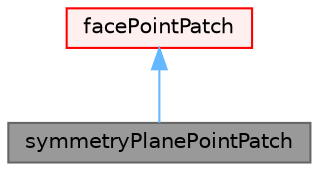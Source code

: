 digraph "symmetryPlanePointPatch"
{
 // LATEX_PDF_SIZE
  bgcolor="transparent";
  edge [fontname=Helvetica,fontsize=10,labelfontname=Helvetica,labelfontsize=10];
  node [fontname=Helvetica,fontsize=10,shape=box,height=0.2,width=0.4];
  Node1 [id="Node000001",label="symmetryPlanePointPatch",height=0.2,width=0.4,color="gray40", fillcolor="grey60", style="filled", fontcolor="black",tooltip="Symmetry-plane patch."];
  Node2 -> Node1 [id="edge1_Node000001_Node000002",dir="back",color="steelblue1",style="solid",tooltip=" "];
  Node2 [id="Node000002",label="facePointPatch",height=0.2,width=0.4,color="red", fillcolor="#FFF0F0", style="filled",URL="$classFoam_1_1facePointPatch.html",tooltip="A pointPatch based on a polyPatch."];
}
